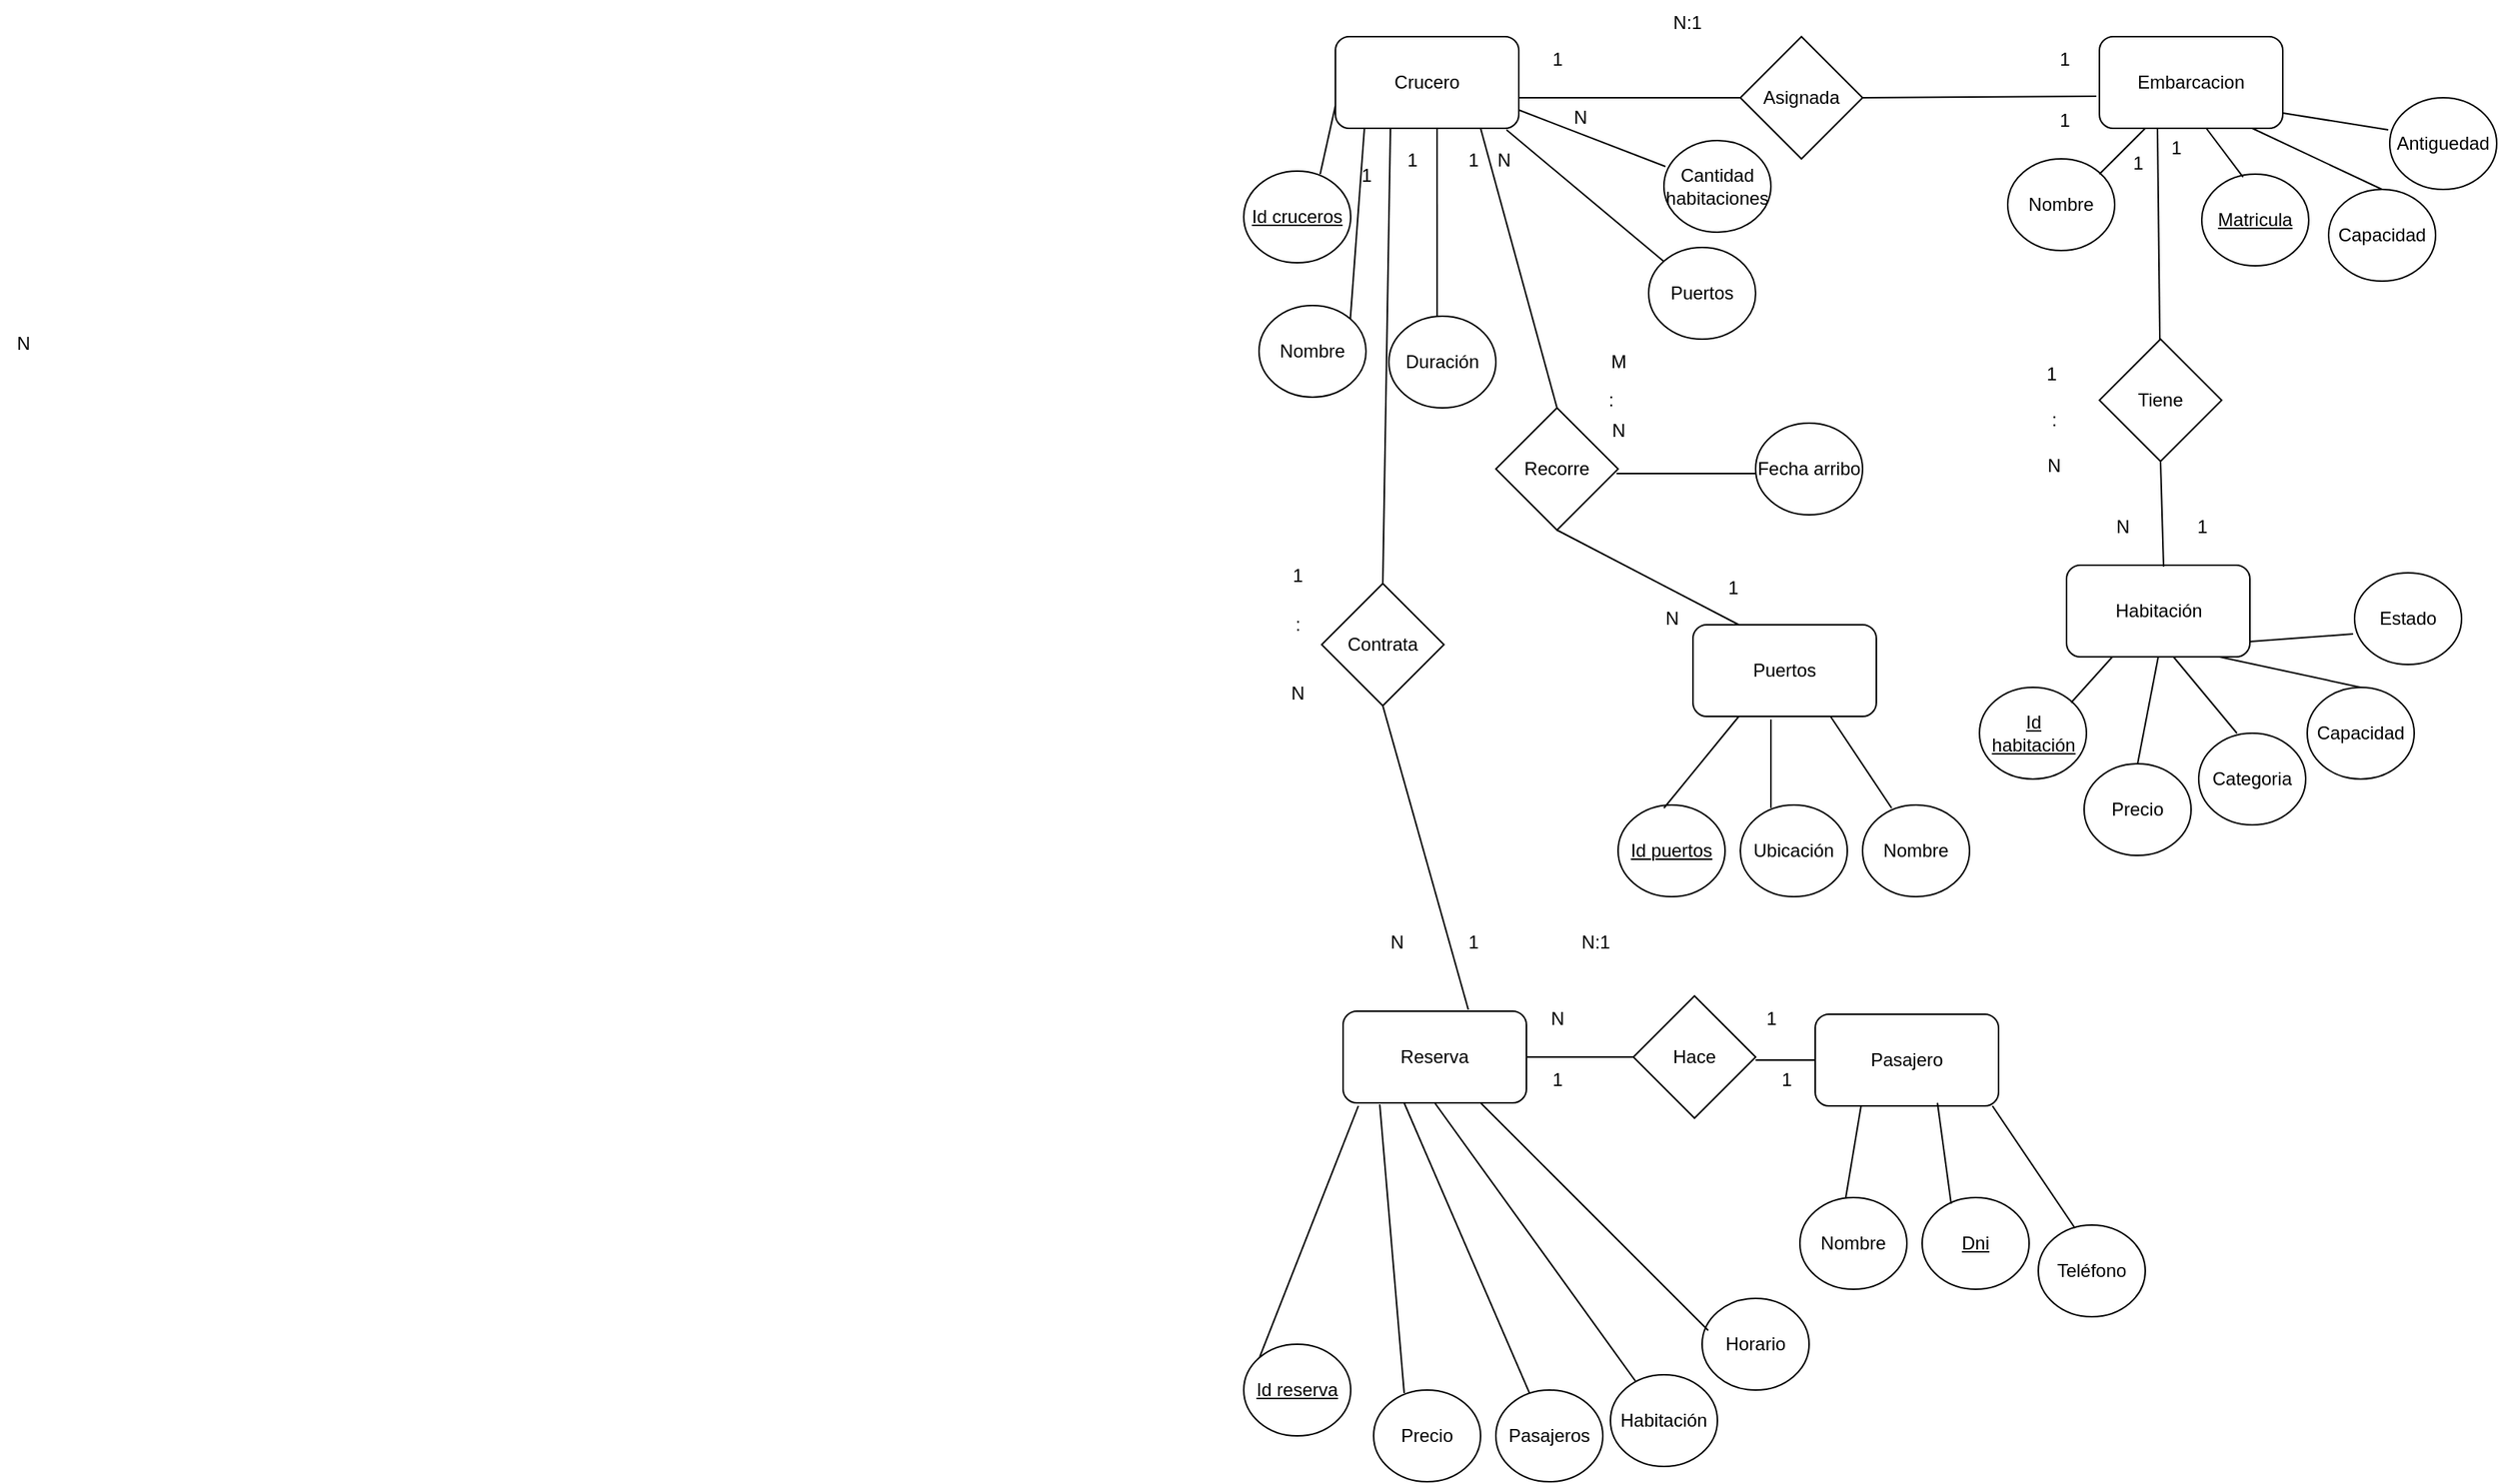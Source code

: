 <mxfile version="24.7.14">
  <diagram name="Página-1" id="T7cu36_Ax-Ak4C9Pt9dO">
    <mxGraphModel dx="1941" dy="434" grid="1" gridSize="10" guides="1" tooltips="1" connect="1" arrows="1" fold="1" page="1" pageScale="1" pageWidth="827" pageHeight="1169" math="0" shadow="0">
      <root>
        <mxCell id="0" />
        <mxCell id="1" parent="0" />
        <mxCell id="RHQW6rZSomPcdx6U7nmE-1" value="Embarcacion" style="rounded=1;whiteSpace=wrap;html=1;" parent="1" vertex="1">
          <mxGeometry x="564" y="34" width="120" height="60" as="geometry" />
        </mxCell>
        <mxCell id="RHQW6rZSomPcdx6U7nmE-2" value="&lt;u&gt;Matricula&lt;/u&gt;" style="ellipse;whiteSpace=wrap;html=1;" parent="1" vertex="1">
          <mxGeometry x="631" y="124" width="70" height="60" as="geometry" />
        </mxCell>
        <mxCell id="RHQW6rZSomPcdx6U7nmE-5" value="Capacidad" style="ellipse;whiteSpace=wrap;html=1;" parent="1" vertex="1">
          <mxGeometry x="714" y="134" width="70" height="60" as="geometry" />
        </mxCell>
        <mxCell id="RHQW6rZSomPcdx6U7nmE-6" value="Nombre" style="ellipse;whiteSpace=wrap;html=1;" parent="1" vertex="1">
          <mxGeometry x="504" y="114" width="70" height="60" as="geometry" />
        </mxCell>
        <mxCell id="RHQW6rZSomPcdx6U7nmE-7" value="" style="endArrow=none;html=1;rounded=0;" parent="1" edge="1">
          <mxGeometry width="50" height="50" relative="1" as="geometry">
            <mxPoint x="564" y="124" as="sourcePoint" />
            <mxPoint x="594" y="94" as="targetPoint" />
          </mxGeometry>
        </mxCell>
        <mxCell id="RHQW6rZSomPcdx6U7nmE-9" value="" style="endArrow=none;html=1;rounded=0;entryX=0.583;entryY=1;entryDx=0;entryDy=0;entryPerimeter=0;exitX=0.386;exitY=0.033;exitDx=0;exitDy=0;exitPerimeter=0;" parent="1" source="RHQW6rZSomPcdx6U7nmE-2" target="RHQW6rZSomPcdx6U7nmE-1" edge="1">
          <mxGeometry width="50" height="50" relative="1" as="geometry">
            <mxPoint x="644" y="124" as="sourcePoint" />
            <mxPoint x="694" y="74" as="targetPoint" />
          </mxGeometry>
        </mxCell>
        <mxCell id="RHQW6rZSomPcdx6U7nmE-10" value="" style="endArrow=none;html=1;rounded=0;entryX=1;entryY=1;entryDx=0;entryDy=0;exitX=0.5;exitY=0;exitDx=0;exitDy=0;" parent="1" source="RHQW6rZSomPcdx6U7nmE-5" edge="1">
          <mxGeometry width="50" height="50" relative="1" as="geometry">
            <mxPoint x="724" y="114" as="sourcePoint" />
            <mxPoint x="664" y="94" as="targetPoint" />
          </mxGeometry>
        </mxCell>
        <mxCell id="RHQW6rZSomPcdx6U7nmE-11" value="Crucero" style="rounded=1;whiteSpace=wrap;html=1;" parent="1" vertex="1">
          <mxGeometry x="64" y="34" width="120" height="60" as="geometry" />
        </mxCell>
        <mxCell id="RHQW6rZSomPcdx6U7nmE-12" value="Duración" style="ellipse;whiteSpace=wrap;html=1;" parent="1" vertex="1">
          <mxGeometry x="99" y="217" width="70" height="60" as="geometry" />
        </mxCell>
        <mxCell id="RHQW6rZSomPcdx6U7nmE-14" value="&lt;u&gt;Id cruceros&lt;/u&gt;" style="ellipse;whiteSpace=wrap;html=1;" parent="1" vertex="1">
          <mxGeometry x="4" y="122" width="70" height="60" as="geometry" />
        </mxCell>
        <mxCell id="RHQW6rZSomPcdx6U7nmE-15" value="" style="endArrow=none;html=1;rounded=0;entryX=0;entryY=0.75;entryDx=0;entryDy=0;" parent="1" target="RHQW6rZSomPcdx6U7nmE-11" edge="1">
          <mxGeometry width="50" height="50" relative="1" as="geometry">
            <mxPoint x="54" y="124" as="sourcePoint" />
            <mxPoint x="84" y="94" as="targetPoint" />
          </mxGeometry>
        </mxCell>
        <mxCell id="RHQW6rZSomPcdx6U7nmE-16" value="" style="endArrow=none;html=1;rounded=0;entryX=0.583;entryY=1;entryDx=0;entryDy=0;entryPerimeter=0;exitX=0.5;exitY=0;exitDx=0;exitDy=0;" parent="1" edge="1">
          <mxGeometry width="50" height="50" relative="1" as="geometry">
            <mxPoint x="130.54" y="217" as="sourcePoint" />
            <mxPoint x="130.5" y="94" as="targetPoint" />
          </mxGeometry>
        </mxCell>
        <mxCell id="RHQW6rZSomPcdx6U7nmE-18" value="Asignada" style="rhombus;whiteSpace=wrap;html=1;" parent="1" vertex="1">
          <mxGeometry x="329" y="34" width="80" height="80" as="geometry" />
        </mxCell>
        <mxCell id="RHQW6rZSomPcdx6U7nmE-19" value="" style="endArrow=none;html=1;rounded=0;" parent="1" target="RHQW6rZSomPcdx6U7nmE-18" edge="1">
          <mxGeometry width="50" height="50" relative="1" as="geometry">
            <mxPoint x="184" y="74" as="sourcePoint" />
            <mxPoint x="234" y="24" as="targetPoint" />
          </mxGeometry>
        </mxCell>
        <mxCell id="RHQW6rZSomPcdx6U7nmE-20" value="" style="endArrow=none;html=1;rounded=0;exitX=1;exitY=0.5;exitDx=0;exitDy=0;entryX=-0.017;entryY=0.65;entryDx=0;entryDy=0;entryPerimeter=0;" parent="1" source="RHQW6rZSomPcdx6U7nmE-18" target="RHQW6rZSomPcdx6U7nmE-1" edge="1">
          <mxGeometry width="50" height="50" relative="1" as="geometry">
            <mxPoint x="354" y="74" as="sourcePoint" />
            <mxPoint x="484" y="74" as="targetPoint" />
          </mxGeometry>
        </mxCell>
        <mxCell id="RHQW6rZSomPcdx6U7nmE-22" value="Antiguedad" style="ellipse;whiteSpace=wrap;html=1;" parent="1" vertex="1">
          <mxGeometry x="754" y="74" width="70" height="60" as="geometry" />
        </mxCell>
        <mxCell id="RHQW6rZSomPcdx6U7nmE-23" value="" style="endArrow=none;html=1;rounded=0;entryX=-0.014;entryY=0.35;entryDx=0;entryDy=0;entryPerimeter=0;" parent="1" target="RHQW6rZSomPcdx6U7nmE-22" edge="1">
          <mxGeometry width="50" height="50" relative="1" as="geometry">
            <mxPoint x="684" y="84" as="sourcePoint" />
            <mxPoint x="734" y="34" as="targetPoint" />
          </mxGeometry>
        </mxCell>
        <mxCell id="RHQW6rZSomPcdx6U7nmE-24" value="Puertos" style="ellipse;whiteSpace=wrap;html=1;" parent="1" vertex="1">
          <mxGeometry x="269" y="172" width="70" height="60" as="geometry" />
        </mxCell>
        <mxCell id="RHQW6rZSomPcdx6U7nmE-25" value="" style="endArrow=none;html=1;rounded=0;entryX=0.933;entryY=1.017;entryDx=0;entryDy=0;entryPerimeter=0;" parent="1" source="RHQW6rZSomPcdx6U7nmE-24" target="RHQW6rZSomPcdx6U7nmE-11" edge="1">
          <mxGeometry width="50" height="50" relative="1" as="geometry">
            <mxPoint x="204" y="129" as="sourcePoint" />
            <mxPoint x="254" y="79" as="targetPoint" />
          </mxGeometry>
        </mxCell>
        <mxCell id="RHQW6rZSomPcdx6U7nmE-26" value="Cantidad habitaciones" style="ellipse;whiteSpace=wrap;html=1;" parent="1" vertex="1">
          <mxGeometry x="279" y="102" width="70" height="60" as="geometry" />
        </mxCell>
        <mxCell id="RHQW6rZSomPcdx6U7nmE-27" value="" style="endArrow=none;html=1;rounded=0;entryX=1;entryY=1;entryDx=0;entryDy=0;exitX=0.014;exitY=0.283;exitDx=0;exitDy=0;exitPerimeter=0;" parent="1" source="RHQW6rZSomPcdx6U7nmE-26" edge="1">
          <mxGeometry width="50" height="50" relative="1" as="geometry">
            <mxPoint x="254" y="142" as="sourcePoint" />
            <mxPoint x="184" y="82" as="targetPoint" />
          </mxGeometry>
        </mxCell>
        <mxCell id="RHQW6rZSomPcdx6U7nmE-28" value="1" style="text;html=1;align=center;verticalAlign=middle;resizable=0;points=[];autosize=1;strokeColor=none;fillColor=none;" parent="1" vertex="1">
          <mxGeometry x="194" y="34" width="30" height="30" as="geometry" />
        </mxCell>
        <mxCell id="RHQW6rZSomPcdx6U7nmE-29" value="N" style="text;html=1;align=center;verticalAlign=middle;resizable=0;points=[];autosize=1;strokeColor=none;fillColor=none;" parent="1" vertex="1">
          <mxGeometry x="209" y="72" width="30" height="30" as="geometry" />
        </mxCell>
        <mxCell id="RHQW6rZSomPcdx6U7nmE-30" value="1" style="text;html=1;align=center;verticalAlign=middle;resizable=0;points=[];autosize=1;strokeColor=none;fillColor=none;" parent="1" vertex="1">
          <mxGeometry x="525.5" y="34" width="30" height="30" as="geometry" />
        </mxCell>
        <mxCell id="RHQW6rZSomPcdx6U7nmE-31" value="1" style="text;html=1;align=center;verticalAlign=middle;resizable=0;points=[];autosize=1;strokeColor=none;fillColor=none;" parent="1" vertex="1">
          <mxGeometry x="525.5" y="74" width="30" height="30" as="geometry" />
        </mxCell>
        <mxCell id="RHQW6rZSomPcdx6U7nmE-32" value="Habitación" style="rounded=1;whiteSpace=wrap;html=1;" parent="1" vertex="1">
          <mxGeometry x="542.5" y="380" width="120" height="60" as="geometry" />
        </mxCell>
        <mxCell id="RHQW6rZSomPcdx6U7nmE-33" value="Categoria" style="ellipse;whiteSpace=wrap;html=1;" parent="1" vertex="1">
          <mxGeometry x="629" y="490" width="70" height="60" as="geometry" />
        </mxCell>
        <mxCell id="RHQW6rZSomPcdx6U7nmE-34" value="Capacidad" style="ellipse;whiteSpace=wrap;html=1;" parent="1" vertex="1">
          <mxGeometry x="700" y="460" width="70" height="60" as="geometry" />
        </mxCell>
        <mxCell id="RHQW6rZSomPcdx6U7nmE-35" value="&lt;u&gt;Id habitación&lt;/u&gt;" style="ellipse;whiteSpace=wrap;html=1;" parent="1" vertex="1">
          <mxGeometry x="485.5" y="460" width="70" height="60" as="geometry" />
        </mxCell>
        <mxCell id="RHQW6rZSomPcdx6U7nmE-36" value="" style="endArrow=none;html=1;rounded=0;" parent="1" edge="1">
          <mxGeometry width="50" height="50" relative="1" as="geometry">
            <mxPoint x="545.5" y="470" as="sourcePoint" />
            <mxPoint x="572.5" y="440" as="targetPoint" />
          </mxGeometry>
        </mxCell>
        <mxCell id="RHQW6rZSomPcdx6U7nmE-37" value="" style="endArrow=none;html=1;rounded=0;entryX=0.583;entryY=1;entryDx=0;entryDy=0;entryPerimeter=0;exitX=0.357;exitY=0;exitDx=0;exitDy=0;exitPerimeter=0;" parent="1" target="RHQW6rZSomPcdx6U7nmE-32" edge="1" source="RHQW6rZSomPcdx6U7nmE-33">
          <mxGeometry width="50" height="50" relative="1" as="geometry">
            <mxPoint x="622.5" y="470" as="sourcePoint" />
            <mxPoint x="672.5" y="420" as="targetPoint" />
          </mxGeometry>
        </mxCell>
        <mxCell id="RHQW6rZSomPcdx6U7nmE-38" value="" style="endArrow=none;html=1;rounded=0;entryX=1;entryY=1;entryDx=0;entryDy=0;exitX=0.5;exitY=0;exitDx=0;exitDy=0;" parent="1" source="RHQW6rZSomPcdx6U7nmE-34" edge="1">
          <mxGeometry width="50" height="50" relative="1" as="geometry">
            <mxPoint x="702.5" y="460" as="sourcePoint" />
            <mxPoint x="642.5" y="440" as="targetPoint" />
          </mxGeometry>
        </mxCell>
        <mxCell id="RHQW6rZSomPcdx6U7nmE-39" value="Estado" style="ellipse;whiteSpace=wrap;html=1;" parent="1" vertex="1">
          <mxGeometry x="731" y="385" width="70" height="60" as="geometry" />
        </mxCell>
        <mxCell id="RHQW6rZSomPcdx6U7nmE-40" value="" style="endArrow=none;html=1;rounded=0;entryX=-0.014;entryY=0.667;entryDx=0;entryDy=0;entryPerimeter=0;" parent="1" edge="1" target="RHQW6rZSomPcdx6U7nmE-39">
          <mxGeometry width="50" height="50" relative="1" as="geometry">
            <mxPoint x="662.5" y="430" as="sourcePoint" />
            <mxPoint x="731.52" y="441" as="targetPoint" />
          </mxGeometry>
        </mxCell>
        <mxCell id="RHQW6rZSomPcdx6U7nmE-43" value="" style="endArrow=none;html=1;rounded=0;entryX=0.5;entryY=1;entryDx=0;entryDy=0;exitX=0.617;exitY=-0.017;exitDx=0;exitDy=0;exitPerimeter=0;" parent="1" target="RHQW6rZSomPcdx6U7nmE-44" edge="1">
          <mxGeometry width="50" height="50" relative="1" as="geometry">
            <mxPoint x="606" y="380.98" as="sourcePoint" />
            <mxPoint x="606.96" y="312" as="targetPoint" />
          </mxGeometry>
        </mxCell>
        <mxCell id="RHQW6rZSomPcdx6U7nmE-44" value="Tiene" style="rhombus;whiteSpace=wrap;html=1;" parent="1" vertex="1">
          <mxGeometry x="564" y="232" width="80" height="80" as="geometry" />
        </mxCell>
        <mxCell id="RHQW6rZSomPcdx6U7nmE-46" value="" style="endArrow=none;html=1;rounded=0;entryX=0.1;entryY=0.067;entryDx=0;entryDy=0;entryPerimeter=0;" parent="1" source="RHQW6rZSomPcdx6U7nmE-44" target="RHQW6rZSomPcdx6U7nmE-47" edge="1">
          <mxGeometry width="50" height="50" relative="1" as="geometry">
            <mxPoint x="554" y="162" as="sourcePoint" />
            <mxPoint x="604" y="112" as="targetPoint" />
          </mxGeometry>
        </mxCell>
        <mxCell id="RHQW6rZSomPcdx6U7nmE-47" value="1" style="text;html=1;align=center;verticalAlign=middle;resizable=0;points=[];autosize=1;strokeColor=none;fillColor=none;" parent="1" vertex="1">
          <mxGeometry x="599" y="92" width="30" height="30" as="geometry" />
        </mxCell>
        <mxCell id="RHQW6rZSomPcdx6U7nmE-48" value="1" style="text;html=1;align=center;verticalAlign=middle;resizable=0;points=[];autosize=1;strokeColor=none;fillColor=none;" parent="1" vertex="1">
          <mxGeometry x="574" y="102" width="30" height="30" as="geometry" />
        </mxCell>
        <mxCell id="RHQW6rZSomPcdx6U7nmE-50" value="N" style="text;html=1;align=center;verticalAlign=middle;resizable=0;points=[];autosize=1;strokeColor=none;fillColor=none;" parent="1" vertex="1">
          <mxGeometry x="564" y="340" width="30" height="30" as="geometry" />
        </mxCell>
        <mxCell id="RHQW6rZSomPcdx6U7nmE-51" value="1" style="text;html=1;align=center;verticalAlign=middle;resizable=0;points=[];autosize=1;strokeColor=none;fillColor=none;" parent="1" vertex="1">
          <mxGeometry x="616" y="340" width="30" height="30" as="geometry" />
        </mxCell>
        <mxCell id="RHQW6rZSomPcdx6U7nmE-52" value="N:1" style="text;html=1;align=center;verticalAlign=middle;resizable=0;points=[];autosize=1;strokeColor=none;fillColor=none;" parent="1" vertex="1">
          <mxGeometry x="274" y="10" width="40" height="30" as="geometry" />
        </mxCell>
        <mxCell id="RHQW6rZSomPcdx6U7nmE-53" value="N" style="text;html=1;align=center;verticalAlign=middle;resizable=0;points=[];autosize=1;strokeColor=none;fillColor=none;" parent="1" vertex="1">
          <mxGeometry x="519" y="300" width="30" height="30" as="geometry" />
        </mxCell>
        <mxCell id="RHQW6rZSomPcdx6U7nmE-54" value=":" style="text;html=1;align=center;verticalAlign=middle;resizable=0;points=[];autosize=1;strokeColor=none;fillColor=none;" parent="1" vertex="1">
          <mxGeometry x="519" y="270" width="30" height="30" as="geometry" />
        </mxCell>
        <mxCell id="RHQW6rZSomPcdx6U7nmE-55" value="&amp;nbsp; &amp;nbsp; &amp;nbsp;1" style="text;html=1;align=center;verticalAlign=middle;resizable=0;points=[];autosize=1;strokeColor=none;fillColor=none;" parent="1" vertex="1">
          <mxGeometry x="499" y="240" width="50" height="30" as="geometry" />
        </mxCell>
        <mxCell id="RHQW6rZSomPcdx6U7nmE-56" value="Reserva" style="rounded=1;whiteSpace=wrap;html=1;" parent="1" vertex="1">
          <mxGeometry x="69" y="672" width="120" height="60" as="geometry" />
        </mxCell>
        <mxCell id="RHQW6rZSomPcdx6U7nmE-57" value="Pasajeros" style="ellipse;whiteSpace=wrap;html=1;" parent="1" vertex="1">
          <mxGeometry x="169" y="920" width="70" height="60" as="geometry" />
        </mxCell>
        <mxCell id="RHQW6rZSomPcdx6U7nmE-58" value="&lt;u&gt;Id reserva&lt;/u&gt;" style="ellipse;whiteSpace=wrap;html=1;" parent="1" vertex="1">
          <mxGeometry x="4" y="890" width="70" height="60" as="geometry" />
        </mxCell>
        <mxCell id="RHQW6rZSomPcdx6U7nmE-59" value="Habitación" style="ellipse;whiteSpace=wrap;html=1;" parent="1" vertex="1">
          <mxGeometry x="244" y="910" width="70" height="60" as="geometry" />
        </mxCell>
        <mxCell id="RHQW6rZSomPcdx6U7nmE-60" value="Horario" style="ellipse;whiteSpace=wrap;html=1;" parent="1" vertex="1">
          <mxGeometry x="304" y="860" width="70" height="60" as="geometry" />
        </mxCell>
        <mxCell id="RHQW6rZSomPcdx6U7nmE-61" value="" style="endArrow=none;html=1;rounded=0;exitX=0;exitY=0;exitDx=0;exitDy=0;" parent="1" source="RHQW6rZSomPcdx6U7nmE-58" edge="1">
          <mxGeometry width="50" height="50" relative="1" as="geometry">
            <mxPoint x="89" y="874" as="sourcePoint" />
            <mxPoint x="79" y="734" as="targetPoint" />
          </mxGeometry>
        </mxCell>
        <mxCell id="RHQW6rZSomPcdx6U7nmE-63" value="" style="endArrow=none;html=1;rounded=0;entryX=0.333;entryY=1;entryDx=0;entryDy=0;entryPerimeter=0;exitX=0.314;exitY=0.033;exitDx=0;exitDy=0;exitPerimeter=0;" parent="1" source="RHQW6rZSomPcdx6U7nmE-57" target="RHQW6rZSomPcdx6U7nmE-56" edge="1">
          <mxGeometry width="50" height="50" relative="1" as="geometry">
            <mxPoint x="159" y="932" as="sourcePoint" />
            <mxPoint x="109" y="734" as="targetPoint" />
          </mxGeometry>
        </mxCell>
        <mxCell id="RHQW6rZSomPcdx6U7nmE-64" value="" style="endArrow=none;html=1;rounded=0;" parent="1" source="RHQW6rZSomPcdx6U7nmE-59" edge="1">
          <mxGeometry width="50" height="50" relative="1" as="geometry">
            <mxPoint x="149" y="862" as="sourcePoint" />
            <mxPoint x="129" y="732" as="targetPoint" />
          </mxGeometry>
        </mxCell>
        <mxCell id="RHQW6rZSomPcdx6U7nmE-65" value="" style="endArrow=none;html=1;rounded=0;entryX=0.057;entryY=0.35;entryDx=0;entryDy=0;exitX=0.75;exitY=1;exitDx=0;exitDy=0;entryPerimeter=0;" parent="1" source="RHQW6rZSomPcdx6U7nmE-56" edge="1" target="RHQW6rZSomPcdx6U7nmE-60">
          <mxGeometry width="50" height="50" relative="1" as="geometry">
            <mxPoint x="148.75" y="822" as="sourcePoint" />
            <mxPoint x="289.001" y="902.787" as="targetPoint" />
          </mxGeometry>
        </mxCell>
        <mxCell id="RHQW6rZSomPcdx6U7nmE-66" value="Pasajero" style="rounded=1;whiteSpace=wrap;html=1;" parent="1" vertex="1">
          <mxGeometry x="378" y="674" width="120" height="60" as="geometry" />
        </mxCell>
        <mxCell id="RHQW6rZSomPcdx6U7nmE-67" value="&lt;u&gt;Dni&lt;/u&gt;" style="ellipse;whiteSpace=wrap;html=1;" parent="1" vertex="1">
          <mxGeometry x="448" y="794" width="70" height="60" as="geometry" />
        </mxCell>
        <mxCell id="RHQW6rZSomPcdx6U7nmE-68" value="Nombre" style="ellipse;whiteSpace=wrap;html=1;" parent="1" vertex="1">
          <mxGeometry x="368" y="794" width="70" height="60" as="geometry" />
        </mxCell>
        <mxCell id="RHQW6rZSomPcdx6U7nmE-69" value="Teléfono" style="ellipse;whiteSpace=wrap;html=1;" parent="1" vertex="1">
          <mxGeometry x="524" y="812" width="70" height="60" as="geometry" />
        </mxCell>
        <mxCell id="RHQW6rZSomPcdx6U7nmE-71" value="" style="endArrow=none;html=1;rounded=0;entryX=0.25;entryY=1;entryDx=0;entryDy=0;" parent="1" target="RHQW6rZSomPcdx6U7nmE-66" edge="1">
          <mxGeometry width="50" height="50" relative="1" as="geometry">
            <mxPoint x="398" y="794" as="sourcePoint" />
            <mxPoint x="448" y="744" as="targetPoint" />
          </mxGeometry>
        </mxCell>
        <mxCell id="RHQW6rZSomPcdx6U7nmE-72" value="" style="endArrow=none;html=1;rounded=0;exitX=0.271;exitY=0.067;exitDx=0;exitDy=0;exitPerimeter=0;" parent="1" source="RHQW6rZSomPcdx6U7nmE-67" edge="1">
          <mxGeometry width="50" height="50" relative="1" as="geometry">
            <mxPoint x="408" y="782" as="sourcePoint" />
            <mxPoint x="458" y="732" as="targetPoint" />
          </mxGeometry>
        </mxCell>
        <mxCell id="RHQW6rZSomPcdx6U7nmE-73" value="" style="endArrow=none;html=1;rounded=0;exitX=0.257;exitY=0;exitDx=0;exitDy=0;exitPerimeter=0;" parent="1" edge="1">
          <mxGeometry width="50" height="50" relative="1" as="geometry">
            <mxPoint x="547.99" y="814" as="sourcePoint" />
            <mxPoint x="494" y="734" as="targetPoint" />
          </mxGeometry>
        </mxCell>
        <mxCell id="RHQW6rZSomPcdx6U7nmE-75" value="Hace" style="rhombus;whiteSpace=wrap;html=1;" parent="1" vertex="1">
          <mxGeometry x="259" y="662" width="80" height="80" as="geometry" />
        </mxCell>
        <mxCell id="RHQW6rZSomPcdx6U7nmE-76" value="" style="endArrow=none;html=1;rounded=0;" parent="1" source="RHQW6rZSomPcdx6U7nmE-56" edge="1">
          <mxGeometry width="50" height="50" relative="1" as="geometry">
            <mxPoint x="209" y="752" as="sourcePoint" />
            <mxPoint x="259" y="702" as="targetPoint" />
          </mxGeometry>
        </mxCell>
        <mxCell id="RHQW6rZSomPcdx6U7nmE-77" value="" style="endArrow=none;html=1;rounded=0;entryX=0;entryY=0.5;entryDx=0;entryDy=0;" parent="1" target="RHQW6rZSomPcdx6U7nmE-66" edge="1">
          <mxGeometry width="50" height="50" relative="1" as="geometry">
            <mxPoint x="339" y="704" as="sourcePoint" />
            <mxPoint x="389" y="654" as="targetPoint" />
          </mxGeometry>
        </mxCell>
        <mxCell id="RHQW6rZSomPcdx6U7nmE-78" value="1" style="text;html=1;align=center;verticalAlign=middle;resizable=0;points=[];autosize=1;strokeColor=none;fillColor=none;" parent="1" vertex="1">
          <mxGeometry x="334" y="662" width="30" height="30" as="geometry" />
        </mxCell>
        <mxCell id="RHQW6rZSomPcdx6U7nmE-79" value="1" style="text;html=1;align=center;verticalAlign=middle;resizable=0;points=[];autosize=1;strokeColor=none;fillColor=none;" parent="1" vertex="1">
          <mxGeometry x="344" y="702" width="30" height="30" as="geometry" />
        </mxCell>
        <mxCell id="RHQW6rZSomPcdx6U7nmE-80" value="N" style="text;html=1;align=center;verticalAlign=middle;resizable=0;points=[];autosize=1;strokeColor=none;fillColor=none;" parent="1" vertex="1">
          <mxGeometry x="194" y="662" width="30" height="30" as="geometry" />
        </mxCell>
        <mxCell id="RHQW6rZSomPcdx6U7nmE-81" value="1" style="text;html=1;align=center;verticalAlign=middle;resizable=0;points=[];autosize=1;strokeColor=none;fillColor=none;" parent="1" vertex="1">
          <mxGeometry x="194" y="702" width="30" height="30" as="geometry" />
        </mxCell>
        <mxCell id="RHQW6rZSomPcdx6U7nmE-82" value="N:1" style="text;html=1;align=center;verticalAlign=middle;resizable=0;points=[];autosize=1;strokeColor=none;fillColor=none;" parent="1" vertex="1">
          <mxGeometry x="214" y="612" width="40" height="30" as="geometry" />
        </mxCell>
        <mxCell id="RHQW6rZSomPcdx6U7nmE-83" value="Contrata" style="rhombus;whiteSpace=wrap;html=1;" parent="1" vertex="1">
          <mxGeometry x="55" y="392" width="80" height="80" as="geometry" />
        </mxCell>
        <mxCell id="RHQW6rZSomPcdx6U7nmE-84" value="" style="endArrow=none;html=1;rounded=0;exitX=0.683;exitY=-0.017;exitDx=0;exitDy=0;exitPerimeter=0;entryX=0.5;entryY=1;entryDx=0;entryDy=0;" parent="1" source="RHQW6rZSomPcdx6U7nmE-56" target="RHQW6rZSomPcdx6U7nmE-83" edge="1">
          <mxGeometry width="50" height="50" relative="1" as="geometry">
            <mxPoint x="34" y="350" as="sourcePoint" />
            <mxPoint x="84" y="472" as="targetPoint" />
          </mxGeometry>
        </mxCell>
        <mxCell id="RHQW6rZSomPcdx6U7nmE-85" value="" style="endArrow=none;html=1;rounded=0;entryX=0.25;entryY=1;entryDx=0;entryDy=0;exitX=0.5;exitY=0;exitDx=0;exitDy=0;" parent="1" edge="1">
          <mxGeometry width="50" height="50" relative="1" as="geometry">
            <mxPoint x="95" y="392" as="sourcePoint" />
            <mxPoint x="100" y="94" as="targetPoint" />
          </mxGeometry>
        </mxCell>
        <mxCell id="RHQW6rZSomPcdx6U7nmE-86" value="1" style="text;html=1;align=center;verticalAlign=middle;resizable=0;points=[];autosize=1;strokeColor=none;fillColor=none;" parent="1" vertex="1">
          <mxGeometry x="139" y="612" width="30" height="30" as="geometry" />
        </mxCell>
        <mxCell id="RHQW6rZSomPcdx6U7nmE-87" value="1" style="text;html=1;align=center;verticalAlign=middle;resizable=0;points=[];autosize=1;strokeColor=none;fillColor=none;" parent="1" vertex="1">
          <mxGeometry x="69" y="110" width="30" height="30" as="geometry" />
        </mxCell>
        <mxCell id="RHQW6rZSomPcdx6U7nmE-88" value="N" style="text;html=1;align=center;verticalAlign=middle;resizable=0;points=[];autosize=1;strokeColor=none;fillColor=none;" parent="1" vertex="1">
          <mxGeometry x="89" y="612" width="30" height="30" as="geometry" />
        </mxCell>
        <mxCell id="RHQW6rZSomPcdx6U7nmE-89" value="1" style="text;html=1;align=center;verticalAlign=middle;resizable=0;points=[];autosize=1;strokeColor=none;fillColor=none;" parent="1" vertex="1">
          <mxGeometry x="99" y="100" width="30" height="30" as="geometry" />
        </mxCell>
        <mxCell id="RHQW6rZSomPcdx6U7nmE-90" value="N" style="text;html=1;align=center;verticalAlign=middle;resizable=0;points=[];autosize=1;strokeColor=none;fillColor=none;" parent="1" vertex="1">
          <mxGeometry x="-810" y="220" width="30" height="30" as="geometry" />
        </mxCell>
        <mxCell id="RHQW6rZSomPcdx6U7nmE-91" value="N" style="text;html=1;align=center;verticalAlign=middle;resizable=0;points=[];autosize=1;strokeColor=none;fillColor=none;" parent="1" vertex="1">
          <mxGeometry x="24" y="449" width="30" height="30" as="geometry" />
        </mxCell>
        <mxCell id="RHQW6rZSomPcdx6U7nmE-92" value=":" style="text;html=1;align=center;verticalAlign=middle;resizable=0;points=[];autosize=1;strokeColor=none;fillColor=none;" parent="1" vertex="1">
          <mxGeometry x="24" y="404" width="30" height="30" as="geometry" />
        </mxCell>
        <mxCell id="RHQW6rZSomPcdx6U7nmE-93" value="1" style="text;html=1;align=center;verticalAlign=middle;resizable=0;points=[];autosize=1;strokeColor=none;fillColor=none;" parent="1" vertex="1">
          <mxGeometry x="24" y="372" width="30" height="30" as="geometry" />
        </mxCell>
        <mxCell id="RHQW6rZSomPcdx6U7nmE-94" value="Puertos" style="rounded=1;whiteSpace=wrap;html=1;" parent="1" vertex="1">
          <mxGeometry x="298" y="419" width="120" height="60" as="geometry" />
        </mxCell>
        <mxCell id="RHQW6rZSomPcdx6U7nmE-95" value="&lt;u&gt;Id puertos&lt;/u&gt;" style="ellipse;whiteSpace=wrap;html=1;" parent="1" vertex="1">
          <mxGeometry x="249" y="537" width="70" height="60" as="geometry" />
        </mxCell>
        <mxCell id="RHQW6rZSomPcdx6U7nmE-96" value="Ubicación" style="ellipse;whiteSpace=wrap;html=1;" parent="1" vertex="1">
          <mxGeometry x="329" y="537" width="70" height="60" as="geometry" />
        </mxCell>
        <mxCell id="RHQW6rZSomPcdx6U7nmE-97" value="Nombre" style="ellipse;whiteSpace=wrap;html=1;" parent="1" vertex="1">
          <mxGeometry x="409" y="537" width="70" height="60" as="geometry" />
        </mxCell>
        <mxCell id="RHQW6rZSomPcdx6U7nmE-98" value="" style="endArrow=none;html=1;rounded=0;entryX=0.25;entryY=1;entryDx=0;entryDy=0;" parent="1" target="RHQW6rZSomPcdx6U7nmE-94" edge="1">
          <mxGeometry width="50" height="50" relative="1" as="geometry">
            <mxPoint x="279" y="539" as="sourcePoint" />
            <mxPoint x="329" y="489" as="targetPoint" />
          </mxGeometry>
        </mxCell>
        <mxCell id="RHQW6rZSomPcdx6U7nmE-99" value="" style="endArrow=none;html=1;rounded=0;entryX=0.425;entryY=1.033;entryDx=0;entryDy=0;entryPerimeter=0;" parent="1" target="RHQW6rZSomPcdx6U7nmE-94" edge="1">
          <mxGeometry width="50" height="50" relative="1" as="geometry">
            <mxPoint x="349" y="539" as="sourcePoint" />
            <mxPoint x="399" y="489" as="targetPoint" />
          </mxGeometry>
        </mxCell>
        <mxCell id="RHQW6rZSomPcdx6U7nmE-101" value="" style="endArrow=none;html=1;rounded=0;entryX=0.75;entryY=1;entryDx=0;entryDy=0;" parent="1" target="RHQW6rZSomPcdx6U7nmE-94" edge="1">
          <mxGeometry width="50" height="50" relative="1" as="geometry">
            <mxPoint x="428" y="539" as="sourcePoint" />
            <mxPoint x="478" y="489" as="targetPoint" />
          </mxGeometry>
        </mxCell>
        <mxCell id="RHQW6rZSomPcdx6U7nmE-102" value="" style="endArrow=none;html=1;rounded=0;exitX=0.5;exitY=0;exitDx=0;exitDy=0;" parent="1" source="RHQW6rZSomPcdx6U7nmE-103" edge="1">
          <mxGeometry width="50" height="50" relative="1" as="geometry">
            <mxPoint x="199" y="277" as="sourcePoint" />
            <mxPoint x="159" y="94" as="targetPoint" />
          </mxGeometry>
        </mxCell>
        <mxCell id="RHQW6rZSomPcdx6U7nmE-103" value="Recorre" style="rhombus;whiteSpace=wrap;html=1;" parent="1" vertex="1">
          <mxGeometry x="169" y="277" width="80" height="80" as="geometry" />
        </mxCell>
        <mxCell id="RHQW6rZSomPcdx6U7nmE-104" value="" style="endArrow=none;html=1;rounded=0;exitX=0.25;exitY=0;exitDx=0;exitDy=0;" parent="1" source="RHQW6rZSomPcdx6U7nmE-94" edge="1">
          <mxGeometry width="50" height="50" relative="1" as="geometry">
            <mxPoint x="159" y="407" as="sourcePoint" />
            <mxPoint x="209" y="357" as="targetPoint" />
          </mxGeometry>
        </mxCell>
        <mxCell id="RHQW6rZSomPcdx6U7nmE-105" value="1" style="text;html=1;align=center;verticalAlign=middle;resizable=0;points=[];autosize=1;strokeColor=none;fillColor=none;" parent="1" vertex="1">
          <mxGeometry x="139" y="100" width="30" height="30" as="geometry" />
        </mxCell>
        <mxCell id="RHQW6rZSomPcdx6U7nmE-106" value="N" style="text;html=1;align=center;verticalAlign=middle;resizable=0;points=[];autosize=1;strokeColor=none;fillColor=none;" parent="1" vertex="1">
          <mxGeometry x="159" y="100" width="30" height="30" as="geometry" />
        </mxCell>
        <mxCell id="RHQW6rZSomPcdx6U7nmE-107" value="N" style="text;html=1;align=center;verticalAlign=middle;resizable=0;points=[];autosize=1;strokeColor=none;fillColor=none;" parent="1" vertex="1">
          <mxGeometry x="269" y="400" width="30" height="30" as="geometry" />
        </mxCell>
        <mxCell id="RHQW6rZSomPcdx6U7nmE-108" value="1" style="text;html=1;align=center;verticalAlign=middle;resizable=0;points=[];autosize=1;strokeColor=none;fillColor=none;" parent="1" vertex="1">
          <mxGeometry x="309" y="380" width="30" height="30" as="geometry" />
        </mxCell>
        <mxCell id="RHQW6rZSomPcdx6U7nmE-109" value="M" style="text;html=1;align=center;verticalAlign=middle;resizable=0;points=[];autosize=1;strokeColor=none;fillColor=none;" parent="1" vertex="1">
          <mxGeometry x="234" y="232" width="30" height="30" as="geometry" />
        </mxCell>
        <mxCell id="RHQW6rZSomPcdx6U7nmE-110" value=":" style="text;html=1;align=center;verticalAlign=middle;resizable=0;points=[];autosize=1;strokeColor=none;fillColor=none;" parent="1" vertex="1">
          <mxGeometry x="229" y="257" width="30" height="30" as="geometry" />
        </mxCell>
        <mxCell id="RHQW6rZSomPcdx6U7nmE-111" value="N" style="text;html=1;align=center;verticalAlign=middle;resizable=0;points=[];autosize=1;strokeColor=none;fillColor=none;" parent="1" vertex="1">
          <mxGeometry x="234" y="277" width="30" height="30" as="geometry" />
        </mxCell>
        <mxCell id="RHQW6rZSomPcdx6U7nmE-112" value="Nombre" style="ellipse;whiteSpace=wrap;html=1;" parent="1" vertex="1">
          <mxGeometry x="14" y="210" width="70" height="60" as="geometry" />
        </mxCell>
        <mxCell id="RHQW6rZSomPcdx6U7nmE-113" value="" style="endArrow=none;html=1;rounded=0;exitX=1;exitY=0;exitDx=0;exitDy=0;entryX=0.158;entryY=1;entryDx=0;entryDy=0;entryPerimeter=0;" parent="1" source="RHQW6rZSomPcdx6U7nmE-112" target="RHQW6rZSomPcdx6U7nmE-11" edge="1">
          <mxGeometry width="50" height="50" relative="1" as="geometry">
            <mxPoint x="54" y="202" as="sourcePoint" />
            <mxPoint x="80" y="102" as="targetPoint" />
          </mxGeometry>
        </mxCell>
        <mxCell id="RHQW6rZSomPcdx6U7nmE-114" value="" style="endArrow=none;html=1;rounded=0;" parent="1" edge="1">
          <mxGeometry width="50" height="50" relative="1" as="geometry">
            <mxPoint x="248" y="320" as="sourcePoint" />
            <mxPoint x="344" y="320" as="targetPoint" />
          </mxGeometry>
        </mxCell>
        <mxCell id="RHQW6rZSomPcdx6U7nmE-115" value="Fecha arribo" style="ellipse;whiteSpace=wrap;html=1;" parent="1" vertex="1">
          <mxGeometry x="339" y="287" width="70" height="60" as="geometry" />
        </mxCell>
        <mxCell id="f9mnseZLFnLqObg67-MD-1" value="Precio" style="ellipse;whiteSpace=wrap;html=1;" vertex="1" parent="1">
          <mxGeometry x="554" y="510" width="70" height="60" as="geometry" />
        </mxCell>
        <mxCell id="f9mnseZLFnLqObg67-MD-2" value="" style="endArrow=none;html=1;rounded=0;entryX=0.5;entryY=1;entryDx=0;entryDy=0;" edge="1" parent="1" target="RHQW6rZSomPcdx6U7nmE-32">
          <mxGeometry width="50" height="50" relative="1" as="geometry">
            <mxPoint x="589" y="510" as="sourcePoint" />
            <mxPoint x="639" y="460" as="targetPoint" />
          </mxGeometry>
        </mxCell>
        <mxCell id="f9mnseZLFnLqObg67-MD-3" value="Precio" style="ellipse;whiteSpace=wrap;html=1;" vertex="1" parent="1">
          <mxGeometry x="89" y="920" width="70" height="60" as="geometry" />
        </mxCell>
        <mxCell id="f9mnseZLFnLqObg67-MD-4" value="" style="endArrow=none;html=1;rounded=0;entryX=0.2;entryY=1.017;entryDx=0;entryDy=0;entryPerimeter=0;" edge="1" parent="1" target="RHQW6rZSomPcdx6U7nmE-56">
          <mxGeometry width="50" height="50" relative="1" as="geometry">
            <mxPoint x="109" y="922" as="sourcePoint" />
            <mxPoint x="159" y="872" as="targetPoint" />
          </mxGeometry>
        </mxCell>
      </root>
    </mxGraphModel>
  </diagram>
</mxfile>
